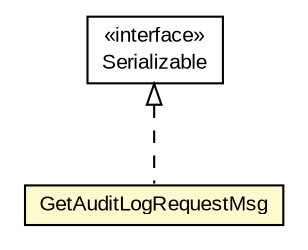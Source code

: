 #!/usr/local/bin/dot
#
# Class diagram 
# Generated by UMLGraph version R5_6-24-gf6e263 (http://www.umlgraph.org/)
#

digraph G {
	edge [fontname="arial",fontsize=10,labelfontname="arial",labelfontsize=10];
	node [fontname="arial",fontsize=10,shape=plaintext];
	nodesep=0.25;
	ranksep=0.5;
	// org.miloss.fgsms.services.interfaces.dataaccessservice.GetAuditLogRequestMsg
	c443907 [label=<<table title="org.miloss.fgsms.services.interfaces.dataaccessservice.GetAuditLogRequestMsg" border="0" cellborder="1" cellspacing="0" cellpadding="2" port="p" bgcolor="lemonChiffon" href="./GetAuditLogRequestMsg.html">
		<tr><td><table border="0" cellspacing="0" cellpadding="1">
<tr><td align="center" balign="center"> GetAuditLogRequestMsg </td></tr>
		</table></td></tr>
		</table>>, URL="./GetAuditLogRequestMsg.html", fontname="arial", fontcolor="black", fontsize=10.0];
	//org.miloss.fgsms.services.interfaces.dataaccessservice.GetAuditLogRequestMsg implements java.io.Serializable
	c444724:p -> c443907:p [dir=back,arrowtail=empty,style=dashed];
	// java.io.Serializable
	c444724 [label=<<table title="java.io.Serializable" border="0" cellborder="1" cellspacing="0" cellpadding="2" port="p" href="http://java.sun.com/j2se/1.4.2/docs/api/java/io/Serializable.html">
		<tr><td><table border="0" cellspacing="0" cellpadding="1">
<tr><td align="center" balign="center"> &#171;interface&#187; </td></tr>
<tr><td align="center" balign="center"> Serializable </td></tr>
		</table></td></tr>
		</table>>, URL="http://java.sun.com/j2se/1.4.2/docs/api/java/io/Serializable.html", fontname="arial", fontcolor="black", fontsize=10.0];
}

